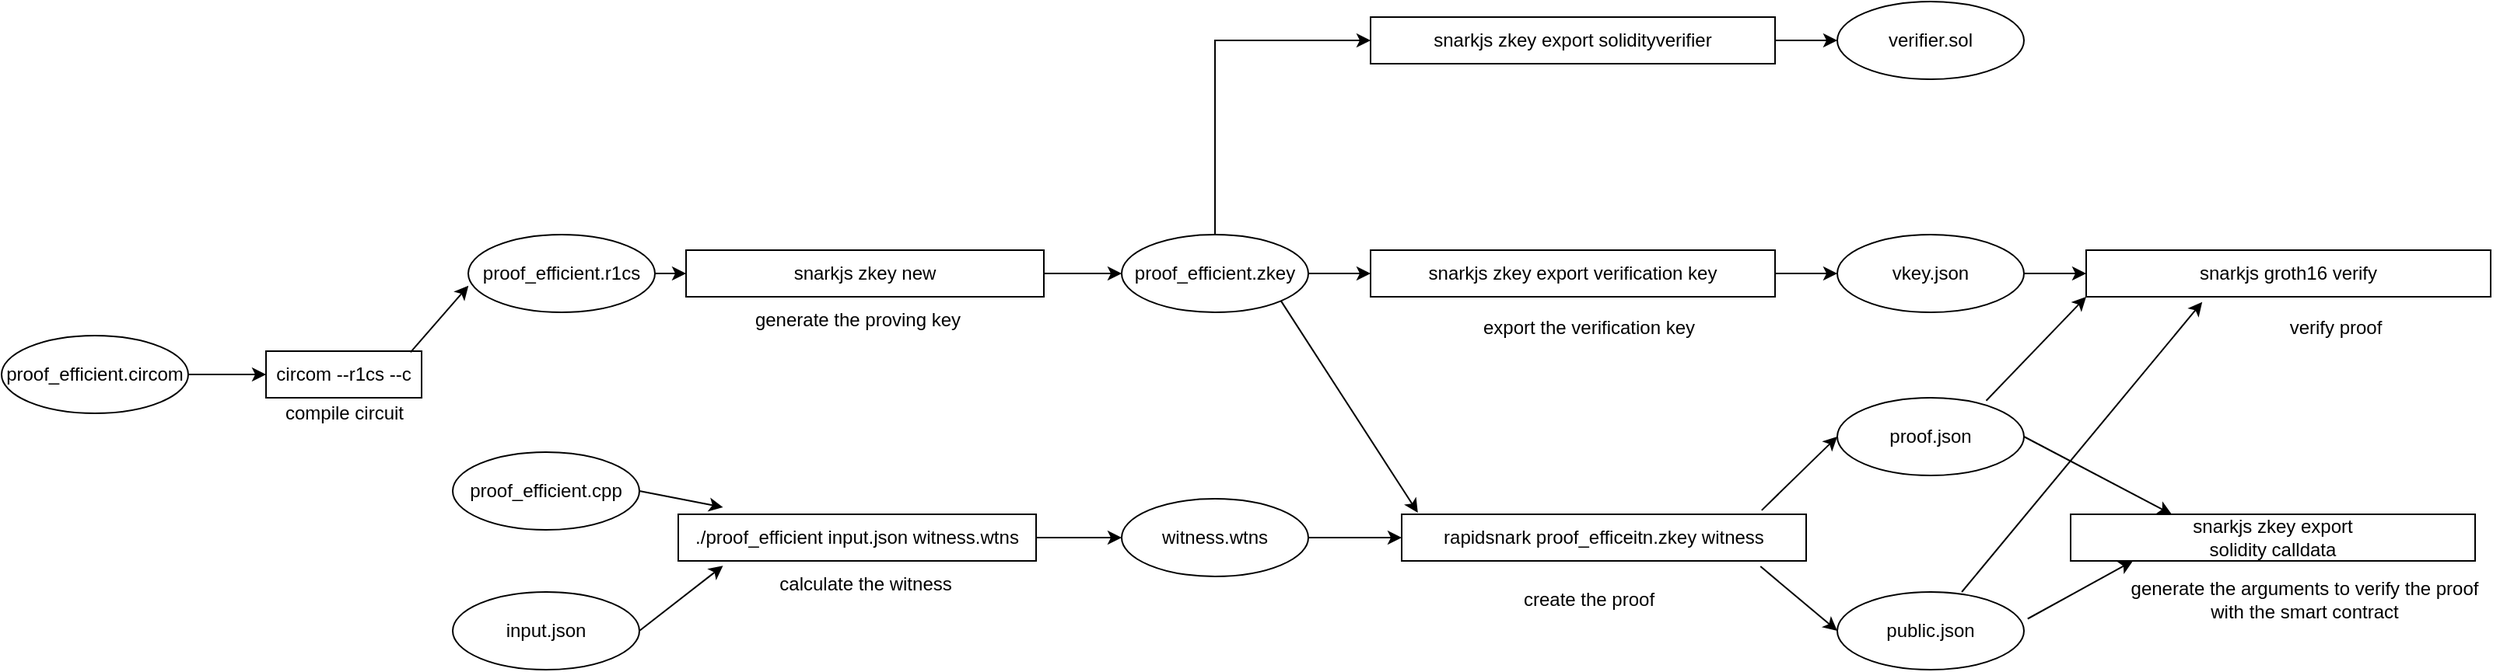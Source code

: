 <mxfile version="20.3.0" type="device"><diagram id="NB4ImHiKRiymYT4GQWi4" name="Page-1"><mxGraphModel dx="2426" dy="1325" grid="1" gridSize="10" guides="1" tooltips="1" connect="1" arrows="1" fold="1" page="1" pageScale="1" pageWidth="827" pageHeight="1169" math="0" shadow="0"><root><mxCell id="0"/><mxCell id="1" parent="0"/><mxCell id="R9trwi4rWtatoLw6YKoU-2" value="" style="endArrow=classic;html=1;rounded=0;exitX=1;exitY=0.5;exitDx=0;exitDy=0;entryX=0;entryY=0.5;entryDx=0;entryDy=0;" edge="1" parent="1" target="R9trwi4rWtatoLw6YKoU-4"><mxGeometry width="50" height="50" relative="1" as="geometry"><mxPoint x="150" y="340" as="sourcePoint"/><mxPoint x="210" y="340" as="targetPoint"/></mxGeometry></mxCell><mxCell id="R9trwi4rWtatoLw6YKoU-4" value="circom --r1cs --c" style="rounded=0;whiteSpace=wrap;html=1;" vertex="1" parent="1"><mxGeometry x="200" y="325" width="100" height="30" as="geometry"/></mxCell><mxCell id="R9trwi4rWtatoLw6YKoU-5" value="compile circuit" style="text;html=1;align=center;verticalAlign=middle;resizable=0;points=[];autosize=1;strokeColor=none;fillColor=none;" vertex="1" parent="1"><mxGeometry x="200" y="350" width="100" height="30" as="geometry"/></mxCell><mxCell id="R9trwi4rWtatoLw6YKoU-7" value="proof_efficient.circom" style="ellipse;whiteSpace=wrap;html=1;rounded=0;shadow=0;" vertex="1" parent="1"><mxGeometry x="30" y="315" width="120" height="50" as="geometry"/></mxCell><mxCell id="R9trwi4rWtatoLw6YKoU-9" value="proof_efficient.r1cs" style="ellipse;whiteSpace=wrap;html=1;rounded=0;shadow=0;" vertex="1" parent="1"><mxGeometry x="330" y="250" width="120" height="50" as="geometry"/></mxCell><mxCell id="R9trwi4rWtatoLw6YKoU-10" value="proof_efficient.cpp" style="ellipse;whiteSpace=wrap;html=1;rounded=0;shadow=0;" vertex="1" parent="1"><mxGeometry x="320" y="390" width="120" height="50" as="geometry"/></mxCell><mxCell id="R9trwi4rWtatoLw6YKoU-11" value="input.json" style="ellipse;whiteSpace=wrap;html=1;rounded=0;shadow=0;" vertex="1" parent="1"><mxGeometry x="320" y="480" width="120" height="50" as="geometry"/></mxCell><mxCell id="R9trwi4rWtatoLw6YKoU-12" value="./proof_efficient input.json witness.wtns" style="rounded=0;whiteSpace=wrap;html=1;shadow=0;" vertex="1" parent="1"><mxGeometry x="465" y="430" width="230" height="30" as="geometry"/></mxCell><mxCell id="R9trwi4rWtatoLw6YKoU-13" value="" style="endArrow=classic;html=1;rounded=0;exitX=1;exitY=0.5;exitDx=0;exitDy=0;entryX=0.125;entryY=-0.15;entryDx=0;entryDy=0;entryPerimeter=0;" edge="1" parent="1" source="R9trwi4rWtatoLw6YKoU-10" target="R9trwi4rWtatoLw6YKoU-12"><mxGeometry width="50" height="50" relative="1" as="geometry"><mxPoint x="680" y="520" as="sourcePoint"/><mxPoint x="730" y="470" as="targetPoint"/></mxGeometry></mxCell><mxCell id="R9trwi4rWtatoLw6YKoU-14" value="" style="endArrow=classic;html=1;rounded=0;exitX=1;exitY=0.5;exitDx=0;exitDy=0;entryX=0.125;entryY=1.105;entryDx=0;entryDy=0;entryPerimeter=0;" edge="1" parent="1" source="R9trwi4rWtatoLw6YKoU-11" target="R9trwi4rWtatoLw6YKoU-12"><mxGeometry width="50" height="50" relative="1" as="geometry"><mxPoint x="680" y="520" as="sourcePoint"/><mxPoint x="730" y="470" as="targetPoint"/></mxGeometry></mxCell><mxCell id="R9trwi4rWtatoLw6YKoU-15" value="" style="endArrow=classic;html=1;rounded=0;exitX=0.929;exitY=0.023;exitDx=0;exitDy=0;exitPerimeter=0;entryX=0.001;entryY=0.657;entryDx=0;entryDy=0;entryPerimeter=0;" edge="1" parent="1" source="R9trwi4rWtatoLw6YKoU-4" target="R9trwi4rWtatoLw6YKoU-9"><mxGeometry width="50" height="50" relative="1" as="geometry"><mxPoint x="720" y="510" as="sourcePoint"/><mxPoint x="770" y="460" as="targetPoint"/></mxGeometry></mxCell><mxCell id="R9trwi4rWtatoLw6YKoU-16" value="snarkjs zkey new" style="rounded=0;whiteSpace=wrap;html=1;shadow=0;" vertex="1" parent="1"><mxGeometry x="470" y="260" width="230" height="30" as="geometry"/></mxCell><mxCell id="R9trwi4rWtatoLw6YKoU-17" value="" style="endArrow=classic;html=1;rounded=0;exitX=1;exitY=0.5;exitDx=0;exitDy=0;entryX=0;entryY=0.5;entryDx=0;entryDy=0;" edge="1" parent="1" source="R9trwi4rWtatoLw6YKoU-9" target="R9trwi4rWtatoLw6YKoU-16"><mxGeometry width="50" height="50" relative="1" as="geometry"><mxPoint x="720" y="510" as="sourcePoint"/><mxPoint x="770" y="460" as="targetPoint"/></mxGeometry></mxCell><mxCell id="R9trwi4rWtatoLw6YKoU-19" value="proof_efficient.zkey" style="ellipse;whiteSpace=wrap;html=1;rounded=0;shadow=0;" vertex="1" parent="1"><mxGeometry x="750" y="250" width="120" height="50" as="geometry"/></mxCell><mxCell id="R9trwi4rWtatoLw6YKoU-20" value="" style="endArrow=classic;html=1;rounded=0;exitX=1;exitY=0.5;exitDx=0;exitDy=0;entryX=0;entryY=0.5;entryDx=0;entryDy=0;" edge="1" parent="1" source="R9trwi4rWtatoLw6YKoU-16" target="R9trwi4rWtatoLw6YKoU-19"><mxGeometry width="50" height="50" relative="1" as="geometry"><mxPoint x="1030" y="400" as="sourcePoint"/><mxPoint x="1080" y="350" as="targetPoint"/></mxGeometry></mxCell><mxCell id="R9trwi4rWtatoLw6YKoU-21" value="generate the proving key" style="text;html=1;align=center;verticalAlign=middle;resizable=0;points=[];autosize=1;strokeColor=none;fillColor=none;" vertex="1" parent="1"><mxGeometry x="500" y="290" width="160" height="30" as="geometry"/></mxCell><mxCell id="R9trwi4rWtatoLw6YKoU-22" value="calculate the witness" style="text;html=1;align=center;verticalAlign=middle;resizable=0;points=[];autosize=1;strokeColor=none;fillColor=none;" vertex="1" parent="1"><mxGeometry x="520" y="460" width="130" height="30" as="geometry"/></mxCell><mxCell id="R9trwi4rWtatoLw6YKoU-23" value="snarkjs zkey export verification key" style="rounded=0;whiteSpace=wrap;html=1;shadow=0;" vertex="1" parent="1"><mxGeometry x="910" y="260" width="260" height="30" as="geometry"/></mxCell><mxCell id="R9trwi4rWtatoLw6YKoU-24" value="" style="endArrow=classic;html=1;rounded=0;exitX=1;exitY=0.5;exitDx=0;exitDy=0;entryX=0;entryY=0.5;entryDx=0;entryDy=0;" edge="1" parent="1" source="R9trwi4rWtatoLw6YKoU-19" target="R9trwi4rWtatoLw6YKoU-23"><mxGeometry width="50" height="50" relative="1" as="geometry"><mxPoint x="1030" y="390" as="sourcePoint"/><mxPoint x="1080" y="340" as="targetPoint"/></mxGeometry></mxCell><mxCell id="R9trwi4rWtatoLw6YKoU-25" value="export the verification key" style="text;html=1;align=center;verticalAlign=middle;resizable=0;points=[];autosize=1;strokeColor=none;fillColor=none;" vertex="1" parent="1"><mxGeometry x="970" y="295" width="160" height="30" as="geometry"/></mxCell><mxCell id="R9trwi4rWtatoLw6YKoU-26" value="snarkjs zkey export solidityverifier" style="rounded=0;whiteSpace=wrap;html=1;shadow=0;" vertex="1" parent="1"><mxGeometry x="910" y="110" width="260" height="30" as="geometry"/></mxCell><mxCell id="R9trwi4rWtatoLw6YKoU-27" value="" style="endArrow=classic;html=1;rounded=0;exitX=0.5;exitY=0;exitDx=0;exitDy=0;entryX=0;entryY=0.5;entryDx=0;entryDy=0;" edge="1" parent="1" source="R9trwi4rWtatoLw6YKoU-19" target="R9trwi4rWtatoLw6YKoU-26"><mxGeometry width="50" height="50" relative="1" as="geometry"><mxPoint x="1030" y="390" as="sourcePoint"/><mxPoint x="1080" y="340" as="targetPoint"/><Array as="points"><mxPoint x="810" y="125"/></Array></mxGeometry></mxCell><mxCell id="R9trwi4rWtatoLw6YKoU-28" value="vkey.json" style="ellipse;whiteSpace=wrap;html=1;rounded=0;shadow=0;" vertex="1" parent="1"><mxGeometry x="1210" y="250" width="120" height="50" as="geometry"/></mxCell><mxCell id="R9trwi4rWtatoLw6YKoU-29" value="" style="endArrow=classic;html=1;rounded=0;entryX=0;entryY=0.5;entryDx=0;entryDy=0;exitX=1;exitY=0.5;exitDx=0;exitDy=0;" edge="1" parent="1" source="R9trwi4rWtatoLw6YKoU-23" target="R9trwi4rWtatoLw6YKoU-28"><mxGeometry width="50" height="50" relative="1" as="geometry"><mxPoint x="1030" y="390" as="sourcePoint"/><mxPoint x="1080" y="340" as="targetPoint"/></mxGeometry></mxCell><mxCell id="R9trwi4rWtatoLw6YKoU-30" value="verifier.sol" style="ellipse;whiteSpace=wrap;html=1;rounded=0;shadow=0;" vertex="1" parent="1"><mxGeometry x="1210" y="100" width="120" height="50" as="geometry"/></mxCell><mxCell id="R9trwi4rWtatoLw6YKoU-31" value="" style="endArrow=classic;html=1;rounded=0;entryX=0;entryY=0.5;entryDx=0;entryDy=0;exitX=1;exitY=0.5;exitDx=0;exitDy=0;" edge="1" parent="1" source="R9trwi4rWtatoLw6YKoU-26" target="R9trwi4rWtatoLw6YKoU-30"><mxGeometry width="50" height="50" relative="1" as="geometry"><mxPoint x="1030" y="390" as="sourcePoint"/><mxPoint x="1080" y="340" as="targetPoint"/></mxGeometry></mxCell><mxCell id="R9trwi4rWtatoLw6YKoU-32" value="witness.wtns" style="ellipse;whiteSpace=wrap;html=1;rounded=0;shadow=0;" vertex="1" parent="1"><mxGeometry x="750" y="420" width="120" height="50" as="geometry"/></mxCell><mxCell id="R9trwi4rWtatoLw6YKoU-33" value="" style="endArrow=classic;html=1;rounded=0;exitX=1;exitY=0.5;exitDx=0;exitDy=0;entryX=0;entryY=0.5;entryDx=0;entryDy=0;" edge="1" parent="1" source="R9trwi4rWtatoLw6YKoU-12" target="R9trwi4rWtatoLw6YKoU-32"><mxGeometry width="50" height="50" relative="1" as="geometry"><mxPoint x="1030" y="390" as="sourcePoint"/><mxPoint x="1080" y="340" as="targetPoint"/></mxGeometry></mxCell><mxCell id="R9trwi4rWtatoLw6YKoU-35" value="rapidsnark proof_efficeitn.zkey witness" style="rounded=0;whiteSpace=wrap;html=1;shadow=0;" vertex="1" parent="1"><mxGeometry x="930" y="430" width="260" height="30" as="geometry"/></mxCell><mxCell id="R9trwi4rWtatoLw6YKoU-36" value="" style="endArrow=classic;html=1;rounded=0;exitX=1;exitY=0.5;exitDx=0;exitDy=0;entryX=0;entryY=0.5;entryDx=0;entryDy=0;" edge="1" parent="1" source="R9trwi4rWtatoLw6YKoU-32" target="R9trwi4rWtatoLw6YKoU-35"><mxGeometry width="50" height="50" relative="1" as="geometry"><mxPoint x="880" y="435" as="sourcePoint"/><mxPoint x="920" y="435" as="targetPoint"/></mxGeometry></mxCell><mxCell id="R9trwi4rWtatoLw6YKoU-37" value="" style="endArrow=classic;html=1;rounded=0;exitX=1;exitY=1;exitDx=0;exitDy=0;entryX=0.04;entryY=-0.033;entryDx=0;entryDy=0;entryPerimeter=0;" edge="1" parent="1" source="R9trwi4rWtatoLw6YKoU-19" target="R9trwi4rWtatoLw6YKoU-35"><mxGeometry width="50" height="50" relative="1" as="geometry"><mxPoint x="880" y="455" as="sourcePoint"/><mxPoint x="940" y="455" as="targetPoint"/></mxGeometry></mxCell><mxCell id="R9trwi4rWtatoLw6YKoU-38" value="create the proof" style="text;html=1;align=center;verticalAlign=middle;resizable=0;points=[];autosize=1;strokeColor=none;fillColor=none;" vertex="1" parent="1"><mxGeometry x="995" y="470" width="110" height="30" as="geometry"/></mxCell><mxCell id="R9trwi4rWtatoLw6YKoU-39" value="proof.json" style="ellipse;whiteSpace=wrap;html=1;rounded=0;shadow=0;" vertex="1" parent="1"><mxGeometry x="1210" y="355" width="120" height="50" as="geometry"/></mxCell><mxCell id="R9trwi4rWtatoLw6YKoU-40" value="public.json" style="ellipse;whiteSpace=wrap;html=1;rounded=0;shadow=0;" vertex="1" parent="1"><mxGeometry x="1210" y="480" width="120" height="50" as="geometry"/></mxCell><mxCell id="R9trwi4rWtatoLw6YKoU-41" value="" style="endArrow=classic;html=1;rounded=0;entryX=0;entryY=0.5;entryDx=0;entryDy=0;exitX=0.89;exitY=-0.085;exitDx=0;exitDy=0;exitPerimeter=0;" edge="1" parent="1" source="R9trwi4rWtatoLw6YKoU-35" target="R9trwi4rWtatoLw6YKoU-39"><mxGeometry width="50" height="50" relative="1" as="geometry"><mxPoint x="1030" y="390" as="sourcePoint"/><mxPoint x="1080" y="340" as="targetPoint"/></mxGeometry></mxCell><mxCell id="R9trwi4rWtatoLw6YKoU-42" value="" style="endArrow=classic;html=1;rounded=0;entryX=0;entryY=0.5;entryDx=0;entryDy=0;exitX=0.887;exitY=1.118;exitDx=0;exitDy=0;exitPerimeter=0;" edge="1" parent="1" source="R9trwi4rWtatoLw6YKoU-35" target="R9trwi4rWtatoLw6YKoU-40"><mxGeometry width="50" height="50" relative="1" as="geometry"><mxPoint x="1171.4" y="437.45" as="sourcePoint"/><mxPoint x="1220" y="390" as="targetPoint"/></mxGeometry></mxCell><mxCell id="R9trwi4rWtatoLw6YKoU-43" value="snarkjs zkey export&lt;br&gt;solidity calldata" style="rounded=0;whiteSpace=wrap;html=1;shadow=0;" vertex="1" parent="1"><mxGeometry x="1360" y="430" width="260" height="30" as="geometry"/></mxCell><mxCell id="R9trwi4rWtatoLw6YKoU-44" value="" style="endArrow=classic;html=1;rounded=0;exitX=1;exitY=0.5;exitDx=0;exitDy=0;entryX=0.25;entryY=0;entryDx=0;entryDy=0;" edge="1" parent="1" source="R9trwi4rWtatoLw6YKoU-39" target="R9trwi4rWtatoLw6YKoU-43"><mxGeometry width="50" height="50" relative="1" as="geometry"><mxPoint x="1670" y="380" as="sourcePoint"/><mxPoint x="1720" y="330" as="targetPoint"/></mxGeometry></mxCell><mxCell id="R9trwi4rWtatoLw6YKoU-45" value="" style="endArrow=classic;html=1;rounded=0;exitX=1.02;exitY=0.345;exitDx=0;exitDy=0;exitPerimeter=0;entryX=0.154;entryY=1;entryDx=0;entryDy=0;entryPerimeter=0;" edge="1" parent="1" source="R9trwi4rWtatoLw6YKoU-40" target="R9trwi4rWtatoLw6YKoU-43"><mxGeometry width="50" height="50" relative="1" as="geometry"><mxPoint x="1670" y="380" as="sourcePoint"/><mxPoint x="1720" y="330" as="targetPoint"/></mxGeometry></mxCell><mxCell id="R9trwi4rWtatoLw6YKoU-46" value="snarkjs groth16 verify" style="rounded=0;whiteSpace=wrap;html=1;shadow=0;" vertex="1" parent="1"><mxGeometry x="1370" y="260" width="260" height="30" as="geometry"/></mxCell><mxCell id="R9trwi4rWtatoLw6YKoU-47" value="" style="endArrow=classic;html=1;rounded=0;exitX=0.667;exitY=0;exitDx=0;exitDy=0;exitPerimeter=0;entryX=0.287;entryY=1.111;entryDx=0;entryDy=0;entryPerimeter=0;" edge="1" parent="1" source="R9trwi4rWtatoLw6YKoU-40" target="R9trwi4rWtatoLw6YKoU-46"><mxGeometry width="50" height="50" relative="1" as="geometry"><mxPoint x="1670" y="390" as="sourcePoint"/><mxPoint x="1720" y="340" as="targetPoint"/></mxGeometry></mxCell><mxCell id="R9trwi4rWtatoLw6YKoU-48" value="" style="endArrow=classic;html=1;rounded=0;exitX=0.798;exitY=0.037;exitDx=0;exitDy=0;exitPerimeter=0;entryX=0;entryY=1;entryDx=0;entryDy=0;" edge="1" parent="1" source="R9trwi4rWtatoLw6YKoU-39" target="R9trwi4rWtatoLw6YKoU-46"><mxGeometry width="50" height="50" relative="1" as="geometry"><mxPoint x="1670" y="390" as="sourcePoint"/><mxPoint x="1720" y="340" as="targetPoint"/></mxGeometry></mxCell><mxCell id="R9trwi4rWtatoLw6YKoU-49" value="" style="endArrow=classic;html=1;rounded=0;exitX=1;exitY=0.5;exitDx=0;exitDy=0;entryX=0;entryY=0.5;entryDx=0;entryDy=0;" edge="1" parent="1" source="R9trwi4rWtatoLw6YKoU-28" target="R9trwi4rWtatoLw6YKoU-46"><mxGeometry width="50" height="50" relative="1" as="geometry"><mxPoint x="1670" y="390" as="sourcePoint"/><mxPoint x="1720" y="340" as="targetPoint"/></mxGeometry></mxCell><mxCell id="R9trwi4rWtatoLw6YKoU-50" value="verify proof" style="text;html=1;align=center;verticalAlign=middle;resizable=0;points=[];autosize=1;strokeColor=none;fillColor=none;" vertex="1" parent="1"><mxGeometry x="1490" y="295" width="80" height="30" as="geometry"/></mxCell><mxCell id="R9trwi4rWtatoLw6YKoU-51" value="generate the arguments to verify the proof &lt;br&gt;with the smart contract" style="text;html=1;align=center;verticalAlign=middle;resizable=0;points=[];autosize=1;strokeColor=none;fillColor=none;" vertex="1" parent="1"><mxGeometry x="1385" y="465" width="250" height="40" as="geometry"/></mxCell></root></mxGraphModel></diagram></mxfile>